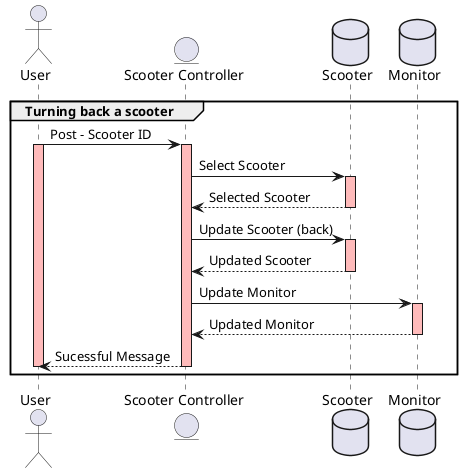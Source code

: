 @startuml

actor "User"
entity "Scooter Controller"
database "Scooter"
database "Monitor"

group Turning back a scooter

"User" -> "Scooter Controller" : Post - Scooter ID

activate "User" #FFBBBB

activate "Scooter Controller" #FFBBBB


'check scooter
"Scooter Controller" -> "Scooter": Select Scooter

activate "Scooter" #FFBBBB

"Scooter" --> "Scooter Controller": Selected Scooter

deactivate "Scooter"


'update scooter
"Scooter Controller" -> "Scooter": Update Scooter (back)

activate "Scooter" #FFBBBB

"Scooter" --> "Scooter Controller": Updated Scooter

deactivate "Scooter"

'update monitor
"Scooter Controller" -> "Monitor": Update Monitor

activate "Monitor" #FFBBBB

"Monitor" --> "Scooter Controller": Updated Monitor

deactivate "Monitor"


'finish
"Scooter Controller" --> "User": Sucessful Message

deactivate "Scooter Controller"

deactivate "User"

end

@enduml